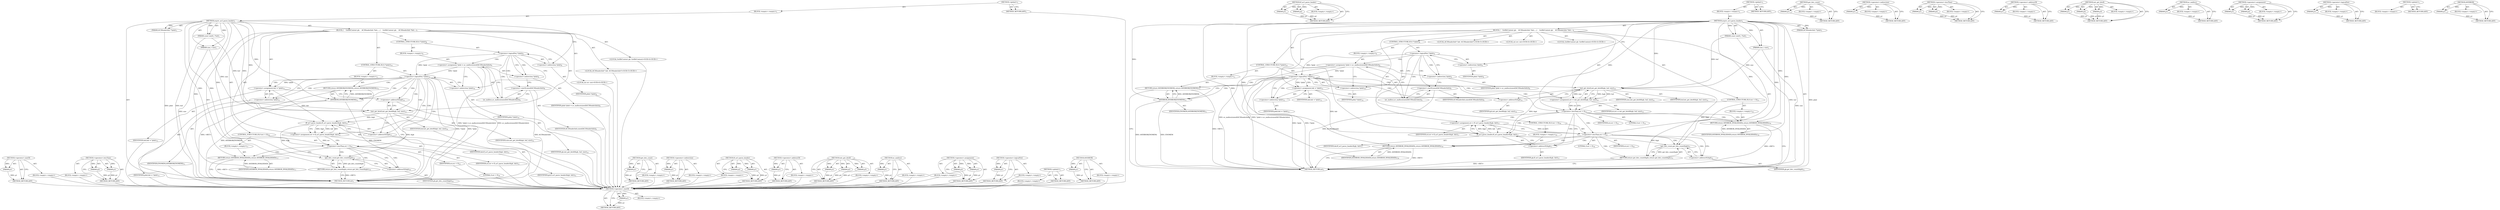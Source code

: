 digraph "AVERROR" {
vulnerable_107 [label=<(METHOD,&lt;operator&gt;.sizeOf)>];
vulnerable_108 [label=<(PARAM,p1)>];
vulnerable_109 [label=<(BLOCK,&lt;empty&gt;,&lt;empty&gt;)>];
vulnerable_110 [label=<(METHOD_RETURN,ANY)>];
vulnerable_130 [label=<(METHOD,&lt;operator&gt;.lessThan)>];
vulnerable_131 [label=<(PARAM,p1)>];
vulnerable_132 [label=<(PARAM,p2)>];
vulnerable_133 [label=<(BLOCK,&lt;empty&gt;,&lt;empty&gt;)>];
vulnerable_134 [label=<(METHOD_RETURN,ANY)>];
vulnerable_6 [label=<(METHOD,&lt;global&gt;)<SUB>1</SUB>>];
vulnerable_7 [label=<(BLOCK,&lt;empty&gt;,&lt;empty&gt;)<SUB>1</SUB>>];
vulnerable_8 [label=<(METHOD,avpriv_ac3_parse_header)<SUB>1</SUB>>];
vulnerable_9 [label=<(PARAM,AC3HeaderInfo **phdr)<SUB>1</SUB>>];
vulnerable_10 [label=<(PARAM,const uint8_t *buf)<SUB>1</SUB>>];
vulnerable_11 [label=<(PARAM,size_t size)<SUB>2</SUB>>];
vulnerable_12 [label=<(BLOCK,{
    GetBitContext gb;
    AC3HeaderInfo *hdr;...,{
    GetBitContext gb;
    AC3HeaderInfo *hdr;...)<SUB>3</SUB>>];
vulnerable_13 [label="<(LOCAL,GetBitContext gb: GetBitContext)<SUB>4</SUB>>"];
vulnerable_14 [label="<(LOCAL,AC3HeaderInfo* hdr: AC3HeaderInfo*)<SUB>5</SUB>>"];
vulnerable_15 [label="<(LOCAL,int err: int)<SUB>6</SUB>>"];
vulnerable_16 [label=<(CONTROL_STRUCTURE,IF,if (!*phdr))<SUB>8</SUB>>];
vulnerable_17 [label=<(&lt;operator&gt;.logicalNot,!*phdr)<SUB>8</SUB>>];
vulnerable_18 [label=<(&lt;operator&gt;.indirection,*phdr)<SUB>8</SUB>>];
vulnerable_19 [label=<(IDENTIFIER,phdr,!*phdr)<SUB>8</SUB>>];
vulnerable_20 [label=<(BLOCK,&lt;empty&gt;,&lt;empty&gt;)<SUB>9</SUB>>];
vulnerable_21 [label=<(&lt;operator&gt;.assignment,*phdr = av_mallocz(sizeof(AC3HeaderInfo)))<SUB>9</SUB>>];
vulnerable_22 [label=<(&lt;operator&gt;.indirection,*phdr)<SUB>9</SUB>>];
vulnerable_23 [label=<(IDENTIFIER,phdr,*phdr = av_mallocz(sizeof(AC3HeaderInfo)))<SUB>9</SUB>>];
vulnerable_24 [label=<(av_mallocz,av_mallocz(sizeof(AC3HeaderInfo)))<SUB>9</SUB>>];
vulnerable_25 [label=<(&lt;operator&gt;.sizeOf,sizeof(AC3HeaderInfo))<SUB>9</SUB>>];
vulnerable_26 [label=<(IDENTIFIER,AC3HeaderInfo,sizeof(AC3HeaderInfo))<SUB>9</SUB>>];
vulnerable_27 [label=<(CONTROL_STRUCTURE,IF,if (!*phdr))<SUB>10</SUB>>];
vulnerable_28 [label=<(&lt;operator&gt;.logicalNot,!*phdr)<SUB>10</SUB>>];
vulnerable_29 [label=<(&lt;operator&gt;.indirection,*phdr)<SUB>10</SUB>>];
vulnerable_30 [label=<(IDENTIFIER,phdr,!*phdr)<SUB>10</SUB>>];
vulnerable_31 [label=<(BLOCK,&lt;empty&gt;,&lt;empty&gt;)<SUB>11</SUB>>];
vulnerable_32 [label=<(RETURN,return AVERROR(ENOMEM);,return AVERROR(ENOMEM);)<SUB>11</SUB>>];
vulnerable_33 [label=<(AVERROR,AVERROR(ENOMEM))<SUB>11</SUB>>];
vulnerable_34 [label=<(IDENTIFIER,ENOMEM,AVERROR(ENOMEM))<SUB>11</SUB>>];
vulnerable_35 [label=<(&lt;operator&gt;.assignment,hdr = *phdr)<SUB>12</SUB>>];
vulnerable_36 [label=<(IDENTIFIER,hdr,hdr = *phdr)<SUB>12</SUB>>];
vulnerable_37 [label=<(&lt;operator&gt;.indirection,*phdr)<SUB>12</SUB>>];
vulnerable_38 [label=<(IDENTIFIER,phdr,hdr = *phdr)<SUB>12</SUB>>];
vulnerable_39 [label=<(init_get_bits8,init_get_bits8(&amp;gb, buf, size))<SUB>14</SUB>>];
vulnerable_40 [label=<(&lt;operator&gt;.addressOf,&amp;gb)<SUB>14</SUB>>];
vulnerable_41 [label=<(IDENTIFIER,gb,init_get_bits8(&amp;gb, buf, size))<SUB>14</SUB>>];
vulnerable_42 [label=<(IDENTIFIER,buf,init_get_bits8(&amp;gb, buf, size))<SUB>14</SUB>>];
vulnerable_43 [label=<(IDENTIFIER,size,init_get_bits8(&amp;gb, buf, size))<SUB>14</SUB>>];
vulnerable_44 [label=<(&lt;operator&gt;.assignment,err = ff_ac3_parse_header(&amp;gb, hdr))<SUB>15</SUB>>];
vulnerable_45 [label=<(IDENTIFIER,err,err = ff_ac3_parse_header(&amp;gb, hdr))<SUB>15</SUB>>];
vulnerable_46 [label=<(ff_ac3_parse_header,ff_ac3_parse_header(&amp;gb, hdr))<SUB>15</SUB>>];
vulnerable_47 [label=<(&lt;operator&gt;.addressOf,&amp;gb)<SUB>15</SUB>>];
vulnerable_48 [label=<(IDENTIFIER,gb,ff_ac3_parse_header(&amp;gb, hdr))<SUB>15</SUB>>];
vulnerable_49 [label=<(IDENTIFIER,hdr,ff_ac3_parse_header(&amp;gb, hdr))<SUB>15</SUB>>];
vulnerable_50 [label=<(CONTROL_STRUCTURE,IF,if (err &lt; 0))<SUB>16</SUB>>];
vulnerable_51 [label=<(&lt;operator&gt;.lessThan,err &lt; 0)<SUB>16</SUB>>];
vulnerable_52 [label=<(IDENTIFIER,err,err &lt; 0)<SUB>16</SUB>>];
vulnerable_53 [label=<(LITERAL,0,err &lt; 0)<SUB>16</SUB>>];
vulnerable_54 [label=<(BLOCK,&lt;empty&gt;,&lt;empty&gt;)<SUB>17</SUB>>];
vulnerable_55 [label=<(RETURN,return AVERROR_INVALIDDATA;,return AVERROR_INVALIDDATA;)<SUB>17</SUB>>];
vulnerable_56 [label=<(IDENTIFIER,AVERROR_INVALIDDATA,return AVERROR_INVALIDDATA;)<SUB>17</SUB>>];
vulnerable_57 [label=<(RETURN,return get_bits_count(&amp;gb);,return get_bits_count(&amp;gb);)<SUB>19</SUB>>];
vulnerable_58 [label=<(get_bits_count,get_bits_count(&amp;gb))<SUB>19</SUB>>];
vulnerable_59 [label=<(&lt;operator&gt;.addressOf,&amp;gb)<SUB>19</SUB>>];
vulnerable_60 [label=<(IDENTIFIER,gb,get_bits_count(&amp;gb))<SUB>19</SUB>>];
vulnerable_61 [label=<(METHOD_RETURN,int)<SUB>1</SUB>>];
vulnerable_63 [label=<(METHOD_RETURN,ANY)<SUB>1</SUB>>];
vulnerable_135 [label=<(METHOD,get_bits_count)>];
vulnerable_136 [label=<(PARAM,p1)>];
vulnerable_137 [label=<(BLOCK,&lt;empty&gt;,&lt;empty&gt;)>];
vulnerable_138 [label=<(METHOD_RETURN,ANY)>];
vulnerable_94 [label=<(METHOD,&lt;operator&gt;.indirection)>];
vulnerable_95 [label=<(PARAM,p1)>];
vulnerable_96 [label=<(BLOCK,&lt;empty&gt;,&lt;empty&gt;)>];
vulnerable_97 [label=<(METHOD_RETURN,ANY)>];
vulnerable_125 [label=<(METHOD,ff_ac3_parse_header)>];
vulnerable_126 [label=<(PARAM,p1)>];
vulnerable_127 [label=<(PARAM,p2)>];
vulnerable_128 [label=<(BLOCK,&lt;empty&gt;,&lt;empty&gt;)>];
vulnerable_129 [label=<(METHOD_RETURN,ANY)>];
vulnerable_121 [label=<(METHOD,&lt;operator&gt;.addressOf)>];
vulnerable_122 [label=<(PARAM,p1)>];
vulnerable_123 [label=<(BLOCK,&lt;empty&gt;,&lt;empty&gt;)>];
vulnerable_124 [label=<(METHOD_RETURN,ANY)>];
vulnerable_115 [label=<(METHOD,init_get_bits8)>];
vulnerable_116 [label=<(PARAM,p1)>];
vulnerable_117 [label=<(PARAM,p2)>];
vulnerable_118 [label=<(PARAM,p3)>];
vulnerable_119 [label=<(BLOCK,&lt;empty&gt;,&lt;empty&gt;)>];
vulnerable_120 [label=<(METHOD_RETURN,ANY)>];
vulnerable_103 [label=<(METHOD,av_mallocz)>];
vulnerable_104 [label=<(PARAM,p1)>];
vulnerable_105 [label=<(BLOCK,&lt;empty&gt;,&lt;empty&gt;)>];
vulnerable_106 [label=<(METHOD_RETURN,ANY)>];
vulnerable_98 [label=<(METHOD,&lt;operator&gt;.assignment)>];
vulnerable_99 [label=<(PARAM,p1)>];
vulnerable_100 [label=<(PARAM,p2)>];
vulnerable_101 [label=<(BLOCK,&lt;empty&gt;,&lt;empty&gt;)>];
vulnerable_102 [label=<(METHOD_RETURN,ANY)>];
vulnerable_90 [label=<(METHOD,&lt;operator&gt;.logicalNot)>];
vulnerable_91 [label=<(PARAM,p1)>];
vulnerable_92 [label=<(BLOCK,&lt;empty&gt;,&lt;empty&gt;)>];
vulnerable_93 [label=<(METHOD_RETURN,ANY)>];
vulnerable_84 [label=<(METHOD,&lt;global&gt;)<SUB>1</SUB>>];
vulnerable_85 [label=<(BLOCK,&lt;empty&gt;,&lt;empty&gt;)>];
vulnerable_86 [label=<(METHOD_RETURN,ANY)>];
vulnerable_111 [label=<(METHOD,AVERROR)>];
vulnerable_112 [label=<(PARAM,p1)>];
vulnerable_113 [label=<(BLOCK,&lt;empty&gt;,&lt;empty&gt;)>];
vulnerable_114 [label=<(METHOD_RETURN,ANY)>];
fixed_116 [label=<(METHOD,&lt;operator&gt;.sizeOf)>];
fixed_117 [label=<(PARAM,p1)>];
fixed_118 [label=<(BLOCK,&lt;empty&gt;,&lt;empty&gt;)>];
fixed_119 [label=<(METHOD_RETURN,ANY)>];
fixed_139 [label=<(METHOD,ff_ac3_parse_header)>];
fixed_140 [label=<(PARAM,p1)>];
fixed_141 [label=<(PARAM,p2)>];
fixed_142 [label=<(BLOCK,&lt;empty&gt;,&lt;empty&gt;)>];
fixed_143 [label=<(METHOD_RETURN,ANY)>];
fixed_6 [label=<(METHOD,&lt;global&gt;)<SUB>1</SUB>>];
fixed_7 [label=<(BLOCK,&lt;empty&gt;,&lt;empty&gt;)<SUB>1</SUB>>];
fixed_8 [label=<(METHOD,avpriv_ac3_parse_header)<SUB>1</SUB>>];
fixed_9 [label=<(PARAM,AC3HeaderInfo **phdr)<SUB>1</SUB>>];
fixed_10 [label=<(PARAM,const uint8_t *buf)<SUB>1</SUB>>];
fixed_11 [label=<(PARAM,size_t size)<SUB>2</SUB>>];
fixed_12 [label=<(BLOCK,{
    GetBitContext gb;
    AC3HeaderInfo *hdr;...,{
    GetBitContext gb;
    AC3HeaderInfo *hdr;...)<SUB>3</SUB>>];
fixed_13 [label="<(LOCAL,GetBitContext gb: GetBitContext)<SUB>4</SUB>>"];
fixed_14 [label="<(LOCAL,AC3HeaderInfo* hdr: AC3HeaderInfo*)<SUB>5</SUB>>"];
fixed_15 [label="<(LOCAL,int err: int)<SUB>6</SUB>>"];
fixed_16 [label=<(CONTROL_STRUCTURE,IF,if (!*phdr))<SUB>8</SUB>>];
fixed_17 [label=<(&lt;operator&gt;.logicalNot,!*phdr)<SUB>8</SUB>>];
fixed_18 [label=<(&lt;operator&gt;.indirection,*phdr)<SUB>8</SUB>>];
fixed_19 [label=<(IDENTIFIER,phdr,!*phdr)<SUB>8</SUB>>];
fixed_20 [label=<(BLOCK,&lt;empty&gt;,&lt;empty&gt;)<SUB>9</SUB>>];
fixed_21 [label=<(&lt;operator&gt;.assignment,*phdr = av_mallocz(sizeof(AC3HeaderInfo)))<SUB>9</SUB>>];
fixed_22 [label=<(&lt;operator&gt;.indirection,*phdr)<SUB>9</SUB>>];
fixed_23 [label=<(IDENTIFIER,phdr,*phdr = av_mallocz(sizeof(AC3HeaderInfo)))<SUB>9</SUB>>];
fixed_24 [label=<(av_mallocz,av_mallocz(sizeof(AC3HeaderInfo)))<SUB>9</SUB>>];
fixed_25 [label=<(&lt;operator&gt;.sizeOf,sizeof(AC3HeaderInfo))<SUB>9</SUB>>];
fixed_26 [label=<(IDENTIFIER,AC3HeaderInfo,sizeof(AC3HeaderInfo))<SUB>9</SUB>>];
fixed_27 [label=<(CONTROL_STRUCTURE,IF,if (!*phdr))<SUB>10</SUB>>];
fixed_28 [label=<(&lt;operator&gt;.logicalNot,!*phdr)<SUB>10</SUB>>];
fixed_29 [label=<(&lt;operator&gt;.indirection,*phdr)<SUB>10</SUB>>];
fixed_30 [label=<(IDENTIFIER,phdr,!*phdr)<SUB>10</SUB>>];
fixed_31 [label=<(BLOCK,&lt;empty&gt;,&lt;empty&gt;)<SUB>11</SUB>>];
fixed_32 [label=<(RETURN,return AVERROR(ENOMEM);,return AVERROR(ENOMEM);)<SUB>11</SUB>>];
fixed_33 [label=<(AVERROR,AVERROR(ENOMEM))<SUB>11</SUB>>];
fixed_34 [label=<(IDENTIFIER,ENOMEM,AVERROR(ENOMEM))<SUB>11</SUB>>];
fixed_35 [label=<(&lt;operator&gt;.assignment,hdr = *phdr)<SUB>12</SUB>>];
fixed_36 [label=<(IDENTIFIER,hdr,hdr = *phdr)<SUB>12</SUB>>];
fixed_37 [label=<(&lt;operator&gt;.indirection,*phdr)<SUB>12</SUB>>];
fixed_38 [label=<(IDENTIFIER,phdr,hdr = *phdr)<SUB>12</SUB>>];
fixed_39 [label=<(&lt;operator&gt;.assignment,err = init_get_bits8(&amp;gb, buf, size))<SUB>14</SUB>>];
fixed_40 [label=<(IDENTIFIER,err,err = init_get_bits8(&amp;gb, buf, size))<SUB>14</SUB>>];
fixed_41 [label=<(init_get_bits8,init_get_bits8(&amp;gb, buf, size))<SUB>14</SUB>>];
fixed_42 [label=<(&lt;operator&gt;.addressOf,&amp;gb)<SUB>14</SUB>>];
fixed_43 [label=<(IDENTIFIER,gb,init_get_bits8(&amp;gb, buf, size))<SUB>14</SUB>>];
fixed_44 [label=<(IDENTIFIER,buf,init_get_bits8(&amp;gb, buf, size))<SUB>14</SUB>>];
fixed_45 [label=<(IDENTIFIER,size,init_get_bits8(&amp;gb, buf, size))<SUB>14</SUB>>];
fixed_46 [label=<(CONTROL_STRUCTURE,IF,if (err &lt; 0))<SUB>15</SUB>>];
fixed_47 [label=<(&lt;operator&gt;.lessThan,err &lt; 0)<SUB>15</SUB>>];
fixed_48 [label=<(IDENTIFIER,err,err &lt; 0)<SUB>15</SUB>>];
fixed_49 [label=<(LITERAL,0,err &lt; 0)<SUB>15</SUB>>];
fixed_50 [label=<(BLOCK,&lt;empty&gt;,&lt;empty&gt;)<SUB>16</SUB>>];
fixed_51 [label=<(RETURN,return AVERROR_INVALIDDATA;,return AVERROR_INVALIDDATA;)<SUB>16</SUB>>];
fixed_52 [label=<(IDENTIFIER,AVERROR_INVALIDDATA,return AVERROR_INVALIDDATA;)<SUB>16</SUB>>];
fixed_53 [label=<(&lt;operator&gt;.assignment,err = ff_ac3_parse_header(&amp;gb, hdr))<SUB>17</SUB>>];
fixed_54 [label=<(IDENTIFIER,err,err = ff_ac3_parse_header(&amp;gb, hdr))<SUB>17</SUB>>];
fixed_55 [label=<(ff_ac3_parse_header,ff_ac3_parse_header(&amp;gb, hdr))<SUB>17</SUB>>];
fixed_56 [label=<(&lt;operator&gt;.addressOf,&amp;gb)<SUB>17</SUB>>];
fixed_57 [label=<(IDENTIFIER,gb,ff_ac3_parse_header(&amp;gb, hdr))<SUB>17</SUB>>];
fixed_58 [label=<(IDENTIFIER,hdr,ff_ac3_parse_header(&amp;gb, hdr))<SUB>17</SUB>>];
fixed_59 [label=<(CONTROL_STRUCTURE,IF,if (err &lt; 0))<SUB>18</SUB>>];
fixed_60 [label=<(&lt;operator&gt;.lessThan,err &lt; 0)<SUB>18</SUB>>];
fixed_61 [label=<(IDENTIFIER,err,err &lt; 0)<SUB>18</SUB>>];
fixed_62 [label=<(LITERAL,0,err &lt; 0)<SUB>18</SUB>>];
fixed_63 [label=<(BLOCK,&lt;empty&gt;,&lt;empty&gt;)<SUB>19</SUB>>];
fixed_64 [label=<(RETURN,return AVERROR_INVALIDDATA;,return AVERROR_INVALIDDATA;)<SUB>19</SUB>>];
fixed_65 [label=<(IDENTIFIER,AVERROR_INVALIDDATA,return AVERROR_INVALIDDATA;)<SUB>19</SUB>>];
fixed_66 [label=<(RETURN,return get_bits_count(&amp;gb);,return get_bits_count(&amp;gb);)<SUB>21</SUB>>];
fixed_67 [label=<(get_bits_count,get_bits_count(&amp;gb))<SUB>21</SUB>>];
fixed_68 [label=<(&lt;operator&gt;.addressOf,&amp;gb)<SUB>21</SUB>>];
fixed_69 [label=<(IDENTIFIER,gb,get_bits_count(&amp;gb))<SUB>21</SUB>>];
fixed_70 [label=<(METHOD_RETURN,int)<SUB>1</SUB>>];
fixed_72 [label=<(METHOD_RETURN,ANY)<SUB>1</SUB>>];
fixed_144 [label=<(METHOD,get_bits_count)>];
fixed_145 [label=<(PARAM,p1)>];
fixed_146 [label=<(BLOCK,&lt;empty&gt;,&lt;empty&gt;)>];
fixed_147 [label=<(METHOD_RETURN,ANY)>];
fixed_103 [label=<(METHOD,&lt;operator&gt;.indirection)>];
fixed_104 [label=<(PARAM,p1)>];
fixed_105 [label=<(BLOCK,&lt;empty&gt;,&lt;empty&gt;)>];
fixed_106 [label=<(METHOD_RETURN,ANY)>];
fixed_134 [label=<(METHOD,&lt;operator&gt;.lessThan)>];
fixed_135 [label=<(PARAM,p1)>];
fixed_136 [label=<(PARAM,p2)>];
fixed_137 [label=<(BLOCK,&lt;empty&gt;,&lt;empty&gt;)>];
fixed_138 [label=<(METHOD_RETURN,ANY)>];
fixed_130 [label=<(METHOD,&lt;operator&gt;.addressOf)>];
fixed_131 [label=<(PARAM,p1)>];
fixed_132 [label=<(BLOCK,&lt;empty&gt;,&lt;empty&gt;)>];
fixed_133 [label=<(METHOD_RETURN,ANY)>];
fixed_124 [label=<(METHOD,init_get_bits8)>];
fixed_125 [label=<(PARAM,p1)>];
fixed_126 [label=<(PARAM,p2)>];
fixed_127 [label=<(PARAM,p3)>];
fixed_128 [label=<(BLOCK,&lt;empty&gt;,&lt;empty&gt;)>];
fixed_129 [label=<(METHOD_RETURN,ANY)>];
fixed_112 [label=<(METHOD,av_mallocz)>];
fixed_113 [label=<(PARAM,p1)>];
fixed_114 [label=<(BLOCK,&lt;empty&gt;,&lt;empty&gt;)>];
fixed_115 [label=<(METHOD_RETURN,ANY)>];
fixed_107 [label=<(METHOD,&lt;operator&gt;.assignment)>];
fixed_108 [label=<(PARAM,p1)>];
fixed_109 [label=<(PARAM,p2)>];
fixed_110 [label=<(BLOCK,&lt;empty&gt;,&lt;empty&gt;)>];
fixed_111 [label=<(METHOD_RETURN,ANY)>];
fixed_99 [label=<(METHOD,&lt;operator&gt;.logicalNot)>];
fixed_100 [label=<(PARAM,p1)>];
fixed_101 [label=<(BLOCK,&lt;empty&gt;,&lt;empty&gt;)>];
fixed_102 [label=<(METHOD_RETURN,ANY)>];
fixed_93 [label=<(METHOD,&lt;global&gt;)<SUB>1</SUB>>];
fixed_94 [label=<(BLOCK,&lt;empty&gt;,&lt;empty&gt;)>];
fixed_95 [label=<(METHOD_RETURN,ANY)>];
fixed_120 [label=<(METHOD,AVERROR)>];
fixed_121 [label=<(PARAM,p1)>];
fixed_122 [label=<(BLOCK,&lt;empty&gt;,&lt;empty&gt;)>];
fixed_123 [label=<(METHOD_RETURN,ANY)>];
vulnerable_107 -> vulnerable_108  [key=0, label="AST: "];
vulnerable_107 -> vulnerable_108  [key=1, label="DDG: "];
vulnerable_107 -> vulnerable_109  [key=0, label="AST: "];
vulnerable_107 -> vulnerable_110  [key=0, label="AST: "];
vulnerable_107 -> vulnerable_110  [key=1, label="CFG: "];
vulnerable_108 -> vulnerable_110  [key=0, label="DDG: p1"];
vulnerable_109 -> fixed_116  [key=0];
vulnerable_110 -> fixed_116  [key=0];
vulnerable_130 -> vulnerable_131  [key=0, label="AST: "];
vulnerable_130 -> vulnerable_131  [key=1, label="DDG: "];
vulnerable_130 -> vulnerable_133  [key=0, label="AST: "];
vulnerable_130 -> vulnerable_132  [key=0, label="AST: "];
vulnerable_130 -> vulnerable_132  [key=1, label="DDG: "];
vulnerable_130 -> vulnerable_134  [key=0, label="AST: "];
vulnerable_130 -> vulnerable_134  [key=1, label="CFG: "];
vulnerable_131 -> vulnerable_134  [key=0, label="DDG: p1"];
vulnerable_132 -> vulnerable_134  [key=0, label="DDG: p2"];
vulnerable_133 -> fixed_116  [key=0];
vulnerable_134 -> fixed_116  [key=0];
vulnerable_6 -> vulnerable_7  [key=0, label="AST: "];
vulnerable_6 -> vulnerable_63  [key=0, label="AST: "];
vulnerable_6 -> vulnerable_63  [key=1, label="CFG: "];
vulnerable_7 -> vulnerable_8  [key=0, label="AST: "];
vulnerable_8 -> vulnerable_9  [key=0, label="AST: "];
vulnerable_8 -> vulnerable_9  [key=1, label="DDG: "];
vulnerable_8 -> vulnerable_10  [key=0, label="AST: "];
vulnerable_8 -> vulnerable_10  [key=1, label="DDG: "];
vulnerable_8 -> vulnerable_11  [key=0, label="AST: "];
vulnerable_8 -> vulnerable_11  [key=1, label="DDG: "];
vulnerable_8 -> vulnerable_12  [key=0, label="AST: "];
vulnerable_8 -> vulnerable_61  [key=0, label="AST: "];
vulnerable_8 -> vulnerable_18  [key=0, label="CFG: "];
vulnerable_8 -> vulnerable_39  [key=0, label="DDG: "];
vulnerable_8 -> vulnerable_46  [key=0, label="DDG: "];
vulnerable_8 -> vulnerable_51  [key=0, label="DDG: "];
vulnerable_8 -> vulnerable_55  [key=0, label="DDG: "];
vulnerable_8 -> vulnerable_58  [key=0, label="DDG: "];
vulnerable_8 -> vulnerable_56  [key=0, label="DDG: "];
vulnerable_8 -> vulnerable_33  [key=0, label="DDG: "];
vulnerable_9 -> vulnerable_61  [key=0, label="DDG: phdr"];
vulnerable_10 -> vulnerable_61  [key=0, label="DDG: buf"];
vulnerable_10 -> vulnerable_39  [key=0, label="DDG: buf"];
vulnerable_11 -> vulnerable_61  [key=0, label="DDG: size"];
vulnerable_11 -> vulnerable_39  [key=0, label="DDG: size"];
vulnerable_12 -> vulnerable_13  [key=0, label="AST: "];
vulnerable_12 -> vulnerable_14  [key=0, label="AST: "];
vulnerable_12 -> vulnerable_15  [key=0, label="AST: "];
vulnerable_12 -> vulnerable_16  [key=0, label="AST: "];
vulnerable_12 -> vulnerable_27  [key=0, label="AST: "];
vulnerable_12 -> vulnerable_35  [key=0, label="AST: "];
vulnerable_12 -> vulnerable_39  [key=0, label="AST: "];
vulnerable_12 -> vulnerable_44  [key=0, label="AST: "];
vulnerable_12 -> vulnerable_50  [key=0, label="AST: "];
vulnerable_12 -> vulnerable_57  [key=0, label="AST: "];
vulnerable_13 -> fixed_116  [key=0];
vulnerable_14 -> fixed_116  [key=0];
vulnerable_15 -> fixed_116  [key=0];
vulnerable_16 -> vulnerable_17  [key=0, label="AST: "];
vulnerable_16 -> vulnerable_20  [key=0, label="AST: "];
vulnerable_17 -> vulnerable_18  [key=0, label="AST: "];
vulnerable_17 -> vulnerable_22  [key=0, label="CFG: "];
vulnerable_17 -> vulnerable_22  [key=1, label="CDG: "];
vulnerable_17 -> vulnerable_29  [key=0, label="CFG: "];
vulnerable_17 -> vulnerable_28  [key=0, label="DDG: *phdr"];
vulnerable_17 -> vulnerable_24  [key=0, label="CDG: "];
vulnerable_17 -> vulnerable_21  [key=0, label="CDG: "];
vulnerable_17 -> vulnerable_25  [key=0, label="CDG: "];
vulnerable_18 -> vulnerable_19  [key=0, label="AST: "];
vulnerable_18 -> vulnerable_17  [key=0, label="CFG: "];
vulnerable_19 -> fixed_116  [key=0];
vulnerable_20 -> vulnerable_21  [key=0, label="AST: "];
vulnerable_21 -> vulnerable_22  [key=0, label="AST: "];
vulnerable_21 -> vulnerable_24  [key=0, label="AST: "];
vulnerable_21 -> vulnerable_29  [key=0, label="CFG: "];
vulnerable_21 -> vulnerable_61  [key=0, label="DDG: av_mallocz(sizeof(AC3HeaderInfo))"];
vulnerable_21 -> vulnerable_61  [key=1, label="DDG: *phdr = av_mallocz(sizeof(AC3HeaderInfo))"];
vulnerable_21 -> vulnerable_28  [key=0, label="DDG: *phdr"];
vulnerable_22 -> vulnerable_23  [key=0, label="AST: "];
vulnerable_22 -> vulnerable_25  [key=0, label="CFG: "];
vulnerable_23 -> fixed_116  [key=0];
vulnerable_24 -> vulnerable_25  [key=0, label="AST: "];
vulnerable_24 -> vulnerable_21  [key=0, label="CFG: "];
vulnerable_25 -> vulnerable_26  [key=0, label="AST: "];
vulnerable_25 -> vulnerable_24  [key=0, label="CFG: "];
vulnerable_25 -> vulnerable_61  [key=0, label="DDG: AC3HeaderInfo"];
vulnerable_26 -> fixed_116  [key=0];
vulnerable_27 -> vulnerable_28  [key=0, label="AST: "];
vulnerable_27 -> vulnerable_31  [key=0, label="AST: "];
vulnerable_28 -> vulnerable_29  [key=0, label="AST: "];
vulnerable_28 -> vulnerable_33  [key=0, label="CFG: "];
vulnerable_28 -> vulnerable_33  [key=1, label="CDG: "];
vulnerable_28 -> vulnerable_37  [key=0, label="CFG: "];
vulnerable_28 -> vulnerable_37  [key=1, label="CDG: "];
vulnerable_28 -> vulnerable_61  [key=0, label="DDG: *phdr"];
vulnerable_28 -> vulnerable_61  [key=1, label="DDG: !*phdr"];
vulnerable_28 -> vulnerable_35  [key=0, label="DDG: *phdr"];
vulnerable_28 -> vulnerable_35  [key=1, label="CDG: "];
vulnerable_28 -> vulnerable_47  [key=0, label="CDG: "];
vulnerable_28 -> vulnerable_32  [key=0, label="CDG: "];
vulnerable_28 -> vulnerable_51  [key=0, label="CDG: "];
vulnerable_28 -> vulnerable_46  [key=0, label="CDG: "];
vulnerable_28 -> vulnerable_40  [key=0, label="CDG: "];
vulnerable_28 -> vulnerable_44  [key=0, label="CDG: "];
vulnerable_28 -> vulnerable_39  [key=0, label="CDG: "];
vulnerable_29 -> vulnerable_30  [key=0, label="AST: "];
vulnerable_29 -> vulnerable_28  [key=0, label="CFG: "];
vulnerable_30 -> fixed_116  [key=0];
vulnerable_31 -> vulnerable_32  [key=0, label="AST: "];
vulnerable_32 -> vulnerable_33  [key=0, label="AST: "];
vulnerable_32 -> vulnerable_61  [key=0, label="CFG: "];
vulnerable_32 -> vulnerable_61  [key=1, label="DDG: &lt;RET&gt;"];
vulnerable_33 -> vulnerable_34  [key=0, label="AST: "];
vulnerable_33 -> vulnerable_32  [key=0, label="CFG: "];
vulnerable_33 -> vulnerable_32  [key=1, label="DDG: AVERROR(ENOMEM)"];
vulnerable_33 -> vulnerable_61  [key=0, label="DDG: ENOMEM"];
vulnerable_33 -> vulnerable_61  [key=1, label="DDG: AVERROR(ENOMEM)"];
vulnerable_34 -> fixed_116  [key=0];
vulnerable_35 -> vulnerable_36  [key=0, label="AST: "];
vulnerable_35 -> vulnerable_37  [key=0, label="AST: "];
vulnerable_35 -> vulnerable_40  [key=0, label="CFG: "];
vulnerable_35 -> vulnerable_46  [key=0, label="DDG: hdr"];
vulnerable_36 -> fixed_116  [key=0];
vulnerable_37 -> vulnerable_38  [key=0, label="AST: "];
vulnerable_37 -> vulnerable_35  [key=0, label="CFG: "];
vulnerable_38 -> fixed_116  [key=0];
vulnerable_39 -> vulnerable_40  [key=0, label="AST: "];
vulnerable_39 -> vulnerable_42  [key=0, label="AST: "];
vulnerable_39 -> vulnerable_43  [key=0, label="AST: "];
vulnerable_39 -> vulnerable_47  [key=0, label="CFG: "];
vulnerable_39 -> vulnerable_46  [key=0, label="DDG: &amp;gb"];
vulnerable_39 -> vulnerable_58  [key=0, label="DDG: &amp;gb"];
vulnerable_40 -> vulnerable_41  [key=0, label="AST: "];
vulnerable_40 -> vulnerable_39  [key=0, label="CFG: "];
vulnerable_41 -> fixed_116  [key=0];
vulnerable_42 -> fixed_116  [key=0];
vulnerable_43 -> fixed_116  [key=0];
vulnerable_44 -> vulnerable_45  [key=0, label="AST: "];
vulnerable_44 -> vulnerable_46  [key=0, label="AST: "];
vulnerable_44 -> vulnerable_51  [key=0, label="CFG: "];
vulnerable_44 -> vulnerable_51  [key=1, label="DDG: err"];
vulnerable_45 -> fixed_116  [key=0];
vulnerable_46 -> vulnerable_47  [key=0, label="AST: "];
vulnerable_46 -> vulnerable_49  [key=0, label="AST: "];
vulnerable_46 -> vulnerable_44  [key=0, label="CFG: "];
vulnerable_46 -> vulnerable_44  [key=1, label="DDG: &amp;gb"];
vulnerable_46 -> vulnerable_44  [key=2, label="DDG: hdr"];
vulnerable_46 -> vulnerable_58  [key=0, label="DDG: &amp;gb"];
vulnerable_47 -> vulnerable_48  [key=0, label="AST: "];
vulnerable_47 -> vulnerable_46  [key=0, label="CFG: "];
vulnerable_48 -> fixed_116  [key=0];
vulnerable_49 -> fixed_116  [key=0];
vulnerable_50 -> vulnerable_51  [key=0, label="AST: "];
vulnerable_50 -> vulnerable_54  [key=0, label="AST: "];
vulnerable_51 -> vulnerable_52  [key=0, label="AST: "];
vulnerable_51 -> vulnerable_53  [key=0, label="AST: "];
vulnerable_51 -> vulnerable_55  [key=0, label="CFG: "];
vulnerable_51 -> vulnerable_55  [key=1, label="CDG: "];
vulnerable_51 -> vulnerable_59  [key=0, label="CFG: "];
vulnerable_51 -> vulnerable_59  [key=1, label="CDG: "];
vulnerable_51 -> vulnerable_58  [key=0, label="CDG: "];
vulnerable_51 -> vulnerable_57  [key=0, label="CDG: "];
vulnerable_52 -> fixed_116  [key=0];
vulnerable_53 -> fixed_116  [key=0];
vulnerable_54 -> vulnerable_55  [key=0, label="AST: "];
vulnerable_55 -> vulnerable_56  [key=0, label="AST: "];
vulnerable_55 -> vulnerable_61  [key=0, label="CFG: "];
vulnerable_55 -> vulnerable_61  [key=1, label="DDG: &lt;RET&gt;"];
vulnerable_56 -> vulnerable_55  [key=0, label="DDG: AVERROR_INVALIDDATA"];
vulnerable_57 -> vulnerable_58  [key=0, label="AST: "];
vulnerable_57 -> vulnerable_61  [key=0, label="CFG: "];
vulnerable_57 -> vulnerable_61  [key=1, label="DDG: &lt;RET&gt;"];
vulnerable_58 -> vulnerable_59  [key=0, label="AST: "];
vulnerable_58 -> vulnerable_57  [key=0, label="CFG: "];
vulnerable_58 -> vulnerable_57  [key=1, label="DDG: get_bits_count(&amp;gb)"];
vulnerable_59 -> vulnerable_60  [key=0, label="AST: "];
vulnerable_59 -> vulnerable_58  [key=0, label="CFG: "];
vulnerable_60 -> fixed_116  [key=0];
vulnerable_61 -> fixed_116  [key=0];
vulnerable_63 -> fixed_116  [key=0];
vulnerable_135 -> vulnerable_136  [key=0, label="AST: "];
vulnerable_135 -> vulnerable_136  [key=1, label="DDG: "];
vulnerable_135 -> vulnerable_137  [key=0, label="AST: "];
vulnerable_135 -> vulnerable_138  [key=0, label="AST: "];
vulnerable_135 -> vulnerable_138  [key=1, label="CFG: "];
vulnerable_136 -> vulnerable_138  [key=0, label="DDG: p1"];
vulnerable_137 -> fixed_116  [key=0];
vulnerable_138 -> fixed_116  [key=0];
vulnerable_94 -> vulnerable_95  [key=0, label="AST: "];
vulnerable_94 -> vulnerable_95  [key=1, label="DDG: "];
vulnerable_94 -> vulnerable_96  [key=0, label="AST: "];
vulnerable_94 -> vulnerable_97  [key=0, label="AST: "];
vulnerable_94 -> vulnerable_97  [key=1, label="CFG: "];
vulnerable_95 -> vulnerable_97  [key=0, label="DDG: p1"];
vulnerable_96 -> fixed_116  [key=0];
vulnerable_97 -> fixed_116  [key=0];
vulnerable_125 -> vulnerable_126  [key=0, label="AST: "];
vulnerable_125 -> vulnerable_126  [key=1, label="DDG: "];
vulnerable_125 -> vulnerable_128  [key=0, label="AST: "];
vulnerable_125 -> vulnerable_127  [key=0, label="AST: "];
vulnerable_125 -> vulnerable_127  [key=1, label="DDG: "];
vulnerable_125 -> vulnerable_129  [key=0, label="AST: "];
vulnerable_125 -> vulnerable_129  [key=1, label="CFG: "];
vulnerable_126 -> vulnerable_129  [key=0, label="DDG: p1"];
vulnerable_127 -> vulnerable_129  [key=0, label="DDG: p2"];
vulnerable_128 -> fixed_116  [key=0];
vulnerable_129 -> fixed_116  [key=0];
vulnerable_121 -> vulnerable_122  [key=0, label="AST: "];
vulnerable_121 -> vulnerable_122  [key=1, label="DDG: "];
vulnerable_121 -> vulnerable_123  [key=0, label="AST: "];
vulnerable_121 -> vulnerable_124  [key=0, label="AST: "];
vulnerable_121 -> vulnerable_124  [key=1, label="CFG: "];
vulnerable_122 -> vulnerable_124  [key=0, label="DDG: p1"];
vulnerable_123 -> fixed_116  [key=0];
vulnerable_124 -> fixed_116  [key=0];
vulnerable_115 -> vulnerable_116  [key=0, label="AST: "];
vulnerable_115 -> vulnerable_116  [key=1, label="DDG: "];
vulnerable_115 -> vulnerable_119  [key=0, label="AST: "];
vulnerable_115 -> vulnerable_117  [key=0, label="AST: "];
vulnerable_115 -> vulnerable_117  [key=1, label="DDG: "];
vulnerable_115 -> vulnerable_120  [key=0, label="AST: "];
vulnerable_115 -> vulnerable_120  [key=1, label="CFG: "];
vulnerable_115 -> vulnerable_118  [key=0, label="AST: "];
vulnerable_115 -> vulnerable_118  [key=1, label="DDG: "];
vulnerable_116 -> vulnerable_120  [key=0, label="DDG: p1"];
vulnerable_117 -> vulnerable_120  [key=0, label="DDG: p2"];
vulnerable_118 -> vulnerable_120  [key=0, label="DDG: p3"];
vulnerable_119 -> fixed_116  [key=0];
vulnerable_120 -> fixed_116  [key=0];
vulnerable_103 -> vulnerable_104  [key=0, label="AST: "];
vulnerable_103 -> vulnerable_104  [key=1, label="DDG: "];
vulnerable_103 -> vulnerable_105  [key=0, label="AST: "];
vulnerable_103 -> vulnerable_106  [key=0, label="AST: "];
vulnerable_103 -> vulnerable_106  [key=1, label="CFG: "];
vulnerable_104 -> vulnerable_106  [key=0, label="DDG: p1"];
vulnerable_105 -> fixed_116  [key=0];
vulnerable_106 -> fixed_116  [key=0];
vulnerable_98 -> vulnerable_99  [key=0, label="AST: "];
vulnerable_98 -> vulnerable_99  [key=1, label="DDG: "];
vulnerable_98 -> vulnerable_101  [key=0, label="AST: "];
vulnerable_98 -> vulnerable_100  [key=0, label="AST: "];
vulnerable_98 -> vulnerable_100  [key=1, label="DDG: "];
vulnerable_98 -> vulnerable_102  [key=0, label="AST: "];
vulnerable_98 -> vulnerable_102  [key=1, label="CFG: "];
vulnerable_99 -> vulnerable_102  [key=0, label="DDG: p1"];
vulnerable_100 -> vulnerable_102  [key=0, label="DDG: p2"];
vulnerable_101 -> fixed_116  [key=0];
vulnerable_102 -> fixed_116  [key=0];
vulnerable_90 -> vulnerable_91  [key=0, label="AST: "];
vulnerable_90 -> vulnerable_91  [key=1, label="DDG: "];
vulnerable_90 -> vulnerable_92  [key=0, label="AST: "];
vulnerable_90 -> vulnerable_93  [key=0, label="AST: "];
vulnerable_90 -> vulnerable_93  [key=1, label="CFG: "];
vulnerable_91 -> vulnerable_93  [key=0, label="DDG: p1"];
vulnerable_92 -> fixed_116  [key=0];
vulnerable_93 -> fixed_116  [key=0];
vulnerable_84 -> vulnerable_85  [key=0, label="AST: "];
vulnerable_84 -> vulnerable_86  [key=0, label="AST: "];
vulnerable_84 -> vulnerable_86  [key=1, label="CFG: "];
vulnerable_85 -> fixed_116  [key=0];
vulnerable_86 -> fixed_116  [key=0];
vulnerable_111 -> vulnerable_112  [key=0, label="AST: "];
vulnerable_111 -> vulnerable_112  [key=1, label="DDG: "];
vulnerable_111 -> vulnerable_113  [key=0, label="AST: "];
vulnerable_111 -> vulnerable_114  [key=0, label="AST: "];
vulnerable_111 -> vulnerable_114  [key=1, label="CFG: "];
vulnerable_112 -> vulnerable_114  [key=0, label="DDG: p1"];
vulnerable_113 -> fixed_116  [key=0];
vulnerable_114 -> fixed_116  [key=0];
fixed_116 -> fixed_117  [key=0, label="AST: "];
fixed_116 -> fixed_117  [key=1, label="DDG: "];
fixed_116 -> fixed_118  [key=0, label="AST: "];
fixed_116 -> fixed_119  [key=0, label="AST: "];
fixed_116 -> fixed_119  [key=1, label="CFG: "];
fixed_117 -> fixed_119  [key=0, label="DDG: p1"];
fixed_139 -> fixed_140  [key=0, label="AST: "];
fixed_139 -> fixed_140  [key=1, label="DDG: "];
fixed_139 -> fixed_142  [key=0, label="AST: "];
fixed_139 -> fixed_141  [key=0, label="AST: "];
fixed_139 -> fixed_141  [key=1, label="DDG: "];
fixed_139 -> fixed_143  [key=0, label="AST: "];
fixed_139 -> fixed_143  [key=1, label="CFG: "];
fixed_140 -> fixed_143  [key=0, label="DDG: p1"];
fixed_141 -> fixed_143  [key=0, label="DDG: p2"];
fixed_6 -> fixed_7  [key=0, label="AST: "];
fixed_6 -> fixed_72  [key=0, label="AST: "];
fixed_6 -> fixed_72  [key=1, label="CFG: "];
fixed_7 -> fixed_8  [key=0, label="AST: "];
fixed_8 -> fixed_9  [key=0, label="AST: "];
fixed_8 -> fixed_9  [key=1, label="DDG: "];
fixed_8 -> fixed_10  [key=0, label="AST: "];
fixed_8 -> fixed_10  [key=1, label="DDG: "];
fixed_8 -> fixed_11  [key=0, label="AST: "];
fixed_8 -> fixed_11  [key=1, label="DDG: "];
fixed_8 -> fixed_12  [key=0, label="AST: "];
fixed_8 -> fixed_70  [key=0, label="AST: "];
fixed_8 -> fixed_18  [key=0, label="CFG: "];
fixed_8 -> fixed_41  [key=0, label="DDG: "];
fixed_8 -> fixed_47  [key=0, label="DDG: "];
fixed_8 -> fixed_51  [key=0, label="DDG: "];
fixed_8 -> fixed_55  [key=0, label="DDG: "];
fixed_8 -> fixed_60  [key=0, label="DDG: "];
fixed_8 -> fixed_64  [key=0, label="DDG: "];
fixed_8 -> fixed_67  [key=0, label="DDG: "];
fixed_8 -> fixed_52  [key=0, label="DDG: "];
fixed_8 -> fixed_65  [key=0, label="DDG: "];
fixed_8 -> fixed_33  [key=0, label="DDG: "];
fixed_9 -> fixed_70  [key=0, label="DDG: phdr"];
fixed_10 -> fixed_70  [key=0, label="DDG: buf"];
fixed_10 -> fixed_41  [key=0, label="DDG: buf"];
fixed_11 -> fixed_70  [key=0, label="DDG: size"];
fixed_11 -> fixed_41  [key=0, label="DDG: size"];
fixed_12 -> fixed_13  [key=0, label="AST: "];
fixed_12 -> fixed_14  [key=0, label="AST: "];
fixed_12 -> fixed_15  [key=0, label="AST: "];
fixed_12 -> fixed_16  [key=0, label="AST: "];
fixed_12 -> fixed_27  [key=0, label="AST: "];
fixed_12 -> fixed_35  [key=0, label="AST: "];
fixed_12 -> fixed_39  [key=0, label="AST: "];
fixed_12 -> fixed_46  [key=0, label="AST: "];
fixed_12 -> fixed_53  [key=0, label="AST: "];
fixed_12 -> fixed_59  [key=0, label="AST: "];
fixed_12 -> fixed_66  [key=0, label="AST: "];
fixed_16 -> fixed_17  [key=0, label="AST: "];
fixed_16 -> fixed_20  [key=0, label="AST: "];
fixed_17 -> fixed_18  [key=0, label="AST: "];
fixed_17 -> fixed_22  [key=0, label="CFG: "];
fixed_17 -> fixed_22  [key=1, label="CDG: "];
fixed_17 -> fixed_29  [key=0, label="CFG: "];
fixed_17 -> fixed_28  [key=0, label="DDG: *phdr"];
fixed_17 -> fixed_24  [key=0, label="CDG: "];
fixed_17 -> fixed_21  [key=0, label="CDG: "];
fixed_17 -> fixed_25  [key=0, label="CDG: "];
fixed_18 -> fixed_19  [key=0, label="AST: "];
fixed_18 -> fixed_17  [key=0, label="CFG: "];
fixed_20 -> fixed_21  [key=0, label="AST: "];
fixed_21 -> fixed_22  [key=0, label="AST: "];
fixed_21 -> fixed_24  [key=0, label="AST: "];
fixed_21 -> fixed_29  [key=0, label="CFG: "];
fixed_21 -> fixed_70  [key=0, label="DDG: av_mallocz(sizeof(AC3HeaderInfo))"];
fixed_21 -> fixed_70  [key=1, label="DDG: *phdr = av_mallocz(sizeof(AC3HeaderInfo))"];
fixed_21 -> fixed_28  [key=0, label="DDG: *phdr"];
fixed_22 -> fixed_23  [key=0, label="AST: "];
fixed_22 -> fixed_25  [key=0, label="CFG: "];
fixed_24 -> fixed_25  [key=0, label="AST: "];
fixed_24 -> fixed_21  [key=0, label="CFG: "];
fixed_25 -> fixed_26  [key=0, label="AST: "];
fixed_25 -> fixed_24  [key=0, label="CFG: "];
fixed_25 -> fixed_70  [key=0, label="DDG: AC3HeaderInfo"];
fixed_27 -> fixed_28  [key=0, label="AST: "];
fixed_27 -> fixed_31  [key=0, label="AST: "];
fixed_28 -> fixed_29  [key=0, label="AST: "];
fixed_28 -> fixed_33  [key=0, label="CFG: "];
fixed_28 -> fixed_33  [key=1, label="CDG: "];
fixed_28 -> fixed_37  [key=0, label="CFG: "];
fixed_28 -> fixed_37  [key=1, label="CDG: "];
fixed_28 -> fixed_70  [key=0, label="DDG: *phdr"];
fixed_28 -> fixed_70  [key=1, label="DDG: !*phdr"];
fixed_28 -> fixed_35  [key=0, label="DDG: *phdr"];
fixed_28 -> fixed_35  [key=1, label="CDG: "];
fixed_28 -> fixed_47  [key=0, label="CDG: "];
fixed_28 -> fixed_32  [key=0, label="CDG: "];
fixed_28 -> fixed_42  [key=0, label="CDG: "];
fixed_28 -> fixed_41  [key=0, label="CDG: "];
fixed_28 -> fixed_39  [key=0, label="CDG: "];
fixed_29 -> fixed_30  [key=0, label="AST: "];
fixed_29 -> fixed_28  [key=0, label="CFG: "];
fixed_31 -> fixed_32  [key=0, label="AST: "];
fixed_32 -> fixed_33  [key=0, label="AST: "];
fixed_32 -> fixed_70  [key=0, label="CFG: "];
fixed_32 -> fixed_70  [key=1, label="DDG: &lt;RET&gt;"];
fixed_33 -> fixed_34  [key=0, label="AST: "];
fixed_33 -> fixed_32  [key=0, label="CFG: "];
fixed_33 -> fixed_32  [key=1, label="DDG: AVERROR(ENOMEM)"];
fixed_33 -> fixed_70  [key=0, label="DDG: ENOMEM"];
fixed_33 -> fixed_70  [key=1, label="DDG: AVERROR(ENOMEM)"];
fixed_35 -> fixed_36  [key=0, label="AST: "];
fixed_35 -> fixed_37  [key=0, label="AST: "];
fixed_35 -> fixed_42  [key=0, label="CFG: "];
fixed_35 -> fixed_55  [key=0, label="DDG: hdr"];
fixed_37 -> fixed_38  [key=0, label="AST: "];
fixed_37 -> fixed_35  [key=0, label="CFG: "];
fixed_39 -> fixed_40  [key=0, label="AST: "];
fixed_39 -> fixed_41  [key=0, label="AST: "];
fixed_39 -> fixed_47  [key=0, label="CFG: "];
fixed_39 -> fixed_47  [key=1, label="DDG: err"];
fixed_41 -> fixed_42  [key=0, label="AST: "];
fixed_41 -> fixed_44  [key=0, label="AST: "];
fixed_41 -> fixed_45  [key=0, label="AST: "];
fixed_41 -> fixed_39  [key=0, label="CFG: "];
fixed_41 -> fixed_39  [key=1, label="DDG: &amp;gb"];
fixed_41 -> fixed_39  [key=2, label="DDG: buf"];
fixed_41 -> fixed_39  [key=3, label="DDG: size"];
fixed_41 -> fixed_55  [key=0, label="DDG: &amp;gb"];
fixed_41 -> fixed_67  [key=0, label="DDG: &amp;gb"];
fixed_42 -> fixed_43  [key=0, label="AST: "];
fixed_42 -> fixed_41  [key=0, label="CFG: "];
fixed_46 -> fixed_47  [key=0, label="AST: "];
fixed_46 -> fixed_50  [key=0, label="AST: "];
fixed_47 -> fixed_48  [key=0, label="AST: "];
fixed_47 -> fixed_49  [key=0, label="AST: "];
fixed_47 -> fixed_51  [key=0, label="CFG: "];
fixed_47 -> fixed_51  [key=1, label="CDG: "];
fixed_47 -> fixed_56  [key=0, label="CFG: "];
fixed_47 -> fixed_56  [key=1, label="CDG: "];
fixed_47 -> fixed_60  [key=0, label="CDG: "];
fixed_47 -> fixed_53  [key=0, label="CDG: "];
fixed_47 -> fixed_55  [key=0, label="CDG: "];
fixed_50 -> fixed_51  [key=0, label="AST: "];
fixed_51 -> fixed_52  [key=0, label="AST: "];
fixed_51 -> fixed_70  [key=0, label="CFG: "];
fixed_51 -> fixed_70  [key=1, label="DDG: &lt;RET&gt;"];
fixed_52 -> fixed_51  [key=0, label="DDG: AVERROR_INVALIDDATA"];
fixed_53 -> fixed_54  [key=0, label="AST: "];
fixed_53 -> fixed_55  [key=0, label="AST: "];
fixed_53 -> fixed_60  [key=0, label="CFG: "];
fixed_53 -> fixed_60  [key=1, label="DDG: err"];
fixed_55 -> fixed_56  [key=0, label="AST: "];
fixed_55 -> fixed_58  [key=0, label="AST: "];
fixed_55 -> fixed_53  [key=0, label="CFG: "];
fixed_55 -> fixed_53  [key=1, label="DDG: &amp;gb"];
fixed_55 -> fixed_53  [key=2, label="DDG: hdr"];
fixed_55 -> fixed_67  [key=0, label="DDG: &amp;gb"];
fixed_56 -> fixed_57  [key=0, label="AST: "];
fixed_56 -> fixed_55  [key=0, label="CFG: "];
fixed_59 -> fixed_60  [key=0, label="AST: "];
fixed_59 -> fixed_63  [key=0, label="AST: "];
fixed_60 -> fixed_61  [key=0, label="AST: "];
fixed_60 -> fixed_62  [key=0, label="AST: "];
fixed_60 -> fixed_64  [key=0, label="CFG: "];
fixed_60 -> fixed_64  [key=1, label="CDG: "];
fixed_60 -> fixed_68  [key=0, label="CFG: "];
fixed_60 -> fixed_68  [key=1, label="CDG: "];
fixed_60 -> fixed_66  [key=0, label="CDG: "];
fixed_60 -> fixed_67  [key=0, label="CDG: "];
fixed_63 -> fixed_64  [key=0, label="AST: "];
fixed_64 -> fixed_65  [key=0, label="AST: "];
fixed_64 -> fixed_70  [key=0, label="CFG: "];
fixed_64 -> fixed_70  [key=1, label="DDG: &lt;RET&gt;"];
fixed_65 -> fixed_64  [key=0, label="DDG: AVERROR_INVALIDDATA"];
fixed_66 -> fixed_67  [key=0, label="AST: "];
fixed_66 -> fixed_70  [key=0, label="CFG: "];
fixed_66 -> fixed_70  [key=1, label="DDG: &lt;RET&gt;"];
fixed_67 -> fixed_68  [key=0, label="AST: "];
fixed_67 -> fixed_66  [key=0, label="CFG: "];
fixed_67 -> fixed_66  [key=1, label="DDG: get_bits_count(&amp;gb)"];
fixed_68 -> fixed_69  [key=0, label="AST: "];
fixed_68 -> fixed_67  [key=0, label="CFG: "];
fixed_144 -> fixed_145  [key=0, label="AST: "];
fixed_144 -> fixed_145  [key=1, label="DDG: "];
fixed_144 -> fixed_146  [key=0, label="AST: "];
fixed_144 -> fixed_147  [key=0, label="AST: "];
fixed_144 -> fixed_147  [key=1, label="CFG: "];
fixed_145 -> fixed_147  [key=0, label="DDG: p1"];
fixed_103 -> fixed_104  [key=0, label="AST: "];
fixed_103 -> fixed_104  [key=1, label="DDG: "];
fixed_103 -> fixed_105  [key=0, label="AST: "];
fixed_103 -> fixed_106  [key=0, label="AST: "];
fixed_103 -> fixed_106  [key=1, label="CFG: "];
fixed_104 -> fixed_106  [key=0, label="DDG: p1"];
fixed_134 -> fixed_135  [key=0, label="AST: "];
fixed_134 -> fixed_135  [key=1, label="DDG: "];
fixed_134 -> fixed_137  [key=0, label="AST: "];
fixed_134 -> fixed_136  [key=0, label="AST: "];
fixed_134 -> fixed_136  [key=1, label="DDG: "];
fixed_134 -> fixed_138  [key=0, label="AST: "];
fixed_134 -> fixed_138  [key=1, label="CFG: "];
fixed_135 -> fixed_138  [key=0, label="DDG: p1"];
fixed_136 -> fixed_138  [key=0, label="DDG: p2"];
fixed_130 -> fixed_131  [key=0, label="AST: "];
fixed_130 -> fixed_131  [key=1, label="DDG: "];
fixed_130 -> fixed_132  [key=0, label="AST: "];
fixed_130 -> fixed_133  [key=0, label="AST: "];
fixed_130 -> fixed_133  [key=1, label="CFG: "];
fixed_131 -> fixed_133  [key=0, label="DDG: p1"];
fixed_124 -> fixed_125  [key=0, label="AST: "];
fixed_124 -> fixed_125  [key=1, label="DDG: "];
fixed_124 -> fixed_128  [key=0, label="AST: "];
fixed_124 -> fixed_126  [key=0, label="AST: "];
fixed_124 -> fixed_126  [key=1, label="DDG: "];
fixed_124 -> fixed_129  [key=0, label="AST: "];
fixed_124 -> fixed_129  [key=1, label="CFG: "];
fixed_124 -> fixed_127  [key=0, label="AST: "];
fixed_124 -> fixed_127  [key=1, label="DDG: "];
fixed_125 -> fixed_129  [key=0, label="DDG: p1"];
fixed_126 -> fixed_129  [key=0, label="DDG: p2"];
fixed_127 -> fixed_129  [key=0, label="DDG: p3"];
fixed_112 -> fixed_113  [key=0, label="AST: "];
fixed_112 -> fixed_113  [key=1, label="DDG: "];
fixed_112 -> fixed_114  [key=0, label="AST: "];
fixed_112 -> fixed_115  [key=0, label="AST: "];
fixed_112 -> fixed_115  [key=1, label="CFG: "];
fixed_113 -> fixed_115  [key=0, label="DDG: p1"];
fixed_107 -> fixed_108  [key=0, label="AST: "];
fixed_107 -> fixed_108  [key=1, label="DDG: "];
fixed_107 -> fixed_110  [key=0, label="AST: "];
fixed_107 -> fixed_109  [key=0, label="AST: "];
fixed_107 -> fixed_109  [key=1, label="DDG: "];
fixed_107 -> fixed_111  [key=0, label="AST: "];
fixed_107 -> fixed_111  [key=1, label="CFG: "];
fixed_108 -> fixed_111  [key=0, label="DDG: p1"];
fixed_109 -> fixed_111  [key=0, label="DDG: p2"];
fixed_99 -> fixed_100  [key=0, label="AST: "];
fixed_99 -> fixed_100  [key=1, label="DDG: "];
fixed_99 -> fixed_101  [key=0, label="AST: "];
fixed_99 -> fixed_102  [key=0, label="AST: "];
fixed_99 -> fixed_102  [key=1, label="CFG: "];
fixed_100 -> fixed_102  [key=0, label="DDG: p1"];
fixed_93 -> fixed_94  [key=0, label="AST: "];
fixed_93 -> fixed_95  [key=0, label="AST: "];
fixed_93 -> fixed_95  [key=1, label="CFG: "];
fixed_120 -> fixed_121  [key=0, label="AST: "];
fixed_120 -> fixed_121  [key=1, label="DDG: "];
fixed_120 -> fixed_122  [key=0, label="AST: "];
fixed_120 -> fixed_123  [key=0, label="AST: "];
fixed_120 -> fixed_123  [key=1, label="CFG: "];
fixed_121 -> fixed_123  [key=0, label="DDG: p1"];
}
